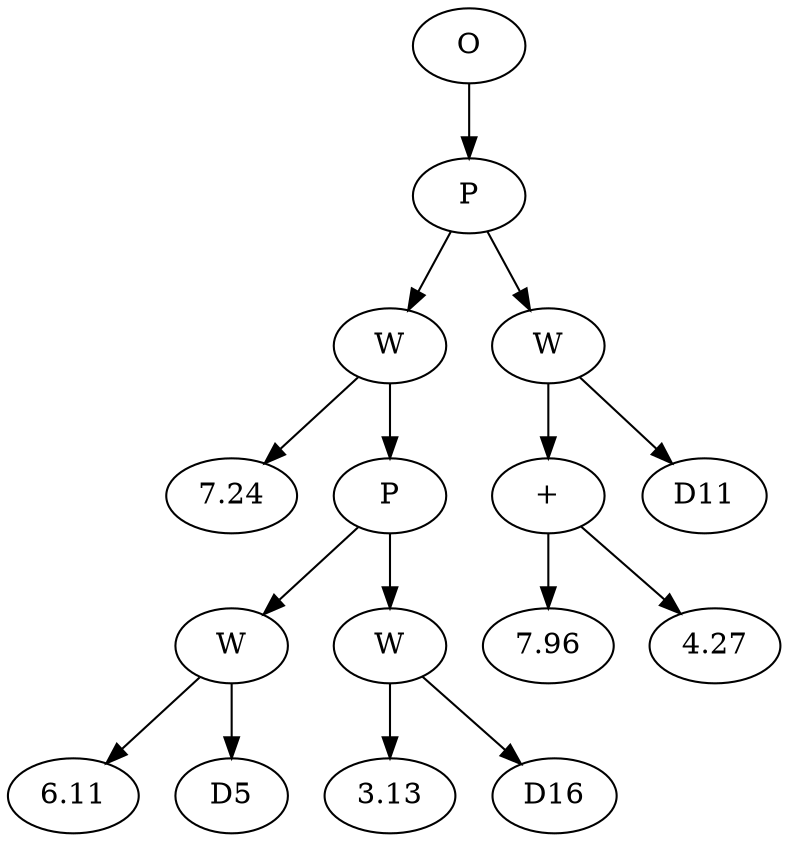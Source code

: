 // Tree
digraph {
	41491810 [label=O]
	41491811 [label=P]
	41491810 -> 41491811
	41491812 [label=W]
	41491811 -> 41491812
	41491813 [label=7.24]
	41491812 -> 41491813
	41491814 [label=P]
	41491812 -> 41491814
	41491815 [label=W]
	41491814 -> 41491815
	41491816 [label=6.11]
	41491815 -> 41491816
	41491817 [label=D5]
	41491815 -> 41491817
	41491818 [label=W]
	41491814 -> 41491818
	41491819 [label=3.13]
	41491818 -> 41491819
	41491820 [label=D16]
	41491818 -> 41491820
	41491821 [label=W]
	41491811 -> 41491821
	41491822 [label="+"]
	41491821 -> 41491822
	41491823 [label=7.96]
	41491822 -> 41491823
	41491824 [label=4.27]
	41491822 -> 41491824
	41491825 [label=D11]
	41491821 -> 41491825
}
